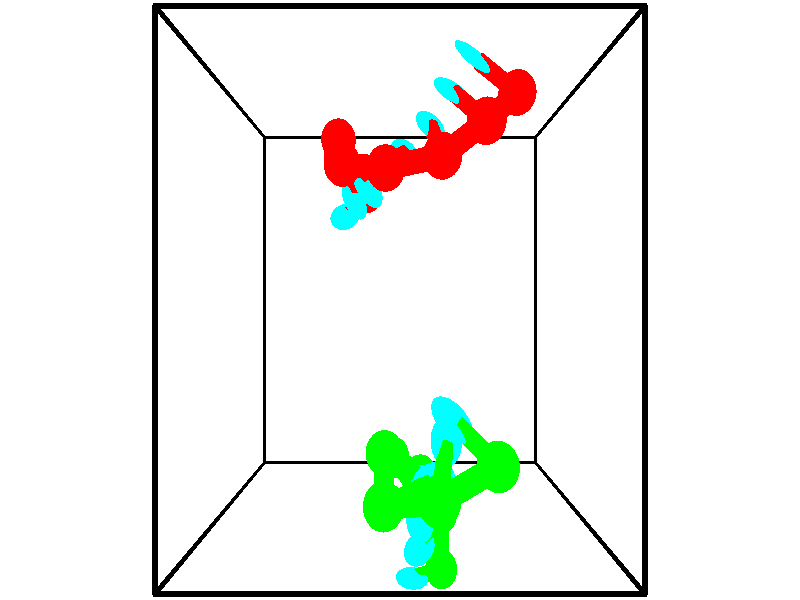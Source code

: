 // switches for output
#declare DRAW_BASES = 1; // possible values are 0, 1; only relevant for DNA ribbons
#declare DRAW_BASES_TYPE = 3; // possible values are 1, 2, 3; only relevant for DNA ribbons
#declare DRAW_FOG = 0; // set to 1 to enable fog

#include "colors.inc"

#include "transforms.inc"
background { rgb <1, 1, 1>}

#default {
   normal{
       ripples 0.25
       frequency 0.20
       turbulence 0.2
       lambda 5
   }
	finish {
		phong 0.1
		phong_size 40.
	}
}

// original window dimensions: 1024x640


// camera settings

camera {
	sky <-0, 1, 0>
	up <-0, 1, 0>
	right 1.6 * <1, 0, 0>
	location <2.5, 2.5, 11.1562>
	look_at <2.5, 2.5, 2.5>
	direction <0, 0, -8.6562>
	angle 67.0682
}


# declare cpy_camera_pos = <2.5, 2.5, 11.1562>;
# if (DRAW_FOG = 1)
fog {
	fog_type 2
	up vnormalize(cpy_camera_pos)
	color rgbt<1,1,1,0.3>
	distance 1e-5
	fog_alt 3e-3
	fog_offset 4
}
# end


// LIGHTS

# declare lum = 6;
global_settings {
	ambient_light rgb lum * <0.05, 0.05, 0.05>
	max_trace_level 15
}# declare cpy_direct_light_amount = 0.25;
light_source
{	1000 * <-1, -1, 1>,
	rgb lum * cpy_direct_light_amount
	parallel
}

light_source
{	1000 * <1, 1, -1>,
	rgb lum * cpy_direct_light_amount
	parallel
}

// strand 0

// nucleotide -1

// particle -1
sphere {
	<1.948077, 3.952992, 1.135241> 0.250000
	pigment { color rgbt <1,0,0,0> }
	no_shadow
}
cylinder {
	<1.769184, 3.747927, 1.428406>,  <1.661848, 3.624887, 1.604304>, 0.100000
	pigment { color rgbt <1,0,0,0> }
	no_shadow
}
cylinder {
	<1.769184, 3.747927, 1.428406>,  <1.948077, 3.952992, 1.135241>, 0.100000
	pigment { color rgbt <1,0,0,0> }
	no_shadow
}

// particle -1
sphere {
	<1.769184, 3.747927, 1.428406> 0.100000
	pigment { color rgbt <1,0,0,0> }
	no_shadow
}
sphere {
	0, 1
	scale<0.080000,0.200000,0.300000>
	matrix <0.267025, 0.705527, 0.656452,
		-0.853628, 0.489292, -0.178641,
		-0.447232, -0.512664, 0.732911,
		1.635014, 3.594127, 1.648279>
	pigment { color rgbt <0,1,1,0> }
	no_shadow
}
cylinder {
	<1.545546, 4.366447, 1.635119>,  <1.948077, 3.952992, 1.135241>, 0.130000
	pigment { color rgbt <1,0,0,0> }
	no_shadow
}

// nucleotide -1

// particle -1
sphere {
	<1.545546, 4.366447, 1.635119> 0.250000
	pigment { color rgbt <1,0,0,0> }
	no_shadow
}
cylinder {
	<1.690922, 4.027803, 1.790638>,  <1.778147, 3.824617, 1.883950>, 0.100000
	pigment { color rgbt <1,0,0,0> }
	no_shadow
}
cylinder {
	<1.690922, 4.027803, 1.790638>,  <1.545546, 4.366447, 1.635119>, 0.100000
	pigment { color rgbt <1,0,0,0> }
	no_shadow
}

// particle -1
sphere {
	<1.690922, 4.027803, 1.790638> 0.100000
	pigment { color rgbt <1,0,0,0> }
	no_shadow
}
sphere {
	0, 1
	scale<0.080000,0.200000,0.300000>
	matrix <0.547747, 0.531769, 0.645906,
		-0.753581, -0.021785, 0.656994,
		0.363440, -0.846609, 0.388798,
		1.799954, 3.773821, 1.907278>
	pigment { color rgbt <0,1,1,0> }
	no_shadow
}
cylinder {
	<1.606085, 4.442739, 2.378827>,  <1.545546, 4.366447, 1.635119>, 0.130000
	pigment { color rgbt <1,0,0,0> }
	no_shadow
}

// nucleotide -1

// particle -1
sphere {
	<1.606085, 4.442739, 2.378827> 0.250000
	pigment { color rgbt <1,0,0,0> }
	no_shadow
}
cylinder {
	<1.845116, 4.128359, 2.315351>,  <1.988534, 3.939730, 2.277264>, 0.100000
	pigment { color rgbt <1,0,0,0> }
	no_shadow
}
cylinder {
	<1.845116, 4.128359, 2.315351>,  <1.606085, 4.442739, 2.378827>, 0.100000
	pigment { color rgbt <1,0,0,0> }
	no_shadow
}

// particle -1
sphere {
	<1.845116, 4.128359, 2.315351> 0.100000
	pigment { color rgbt <1,0,0,0> }
	no_shadow
}
sphere {
	0, 1
	scale<0.080000,0.200000,0.300000>
	matrix <0.564855, 0.272181, 0.779010,
		-0.569071, -0.555156, 0.606597,
		0.597576, -0.785951, -0.158692,
		2.024389, 3.892573, 2.267743>
	pigment { color rgbt <0,1,1,0> }
	no_shadow
}
cylinder {
	<1.720291, 4.028220, 2.992495>,  <1.606085, 4.442739, 2.378827>, 0.130000
	pigment { color rgbt <1,0,0,0> }
	no_shadow
}

// nucleotide -1

// particle -1
sphere {
	<1.720291, 4.028220, 2.992495> 0.250000
	pigment { color rgbt <1,0,0,0> }
	no_shadow
}
cylinder {
	<2.044498, 4.035582, 2.758326>,  <2.239023, 4.039999, 2.617824>, 0.100000
	pigment { color rgbt <1,0,0,0> }
	no_shadow
}
cylinder {
	<2.044498, 4.035582, 2.758326>,  <1.720291, 4.028220, 2.992495>, 0.100000
	pigment { color rgbt <1,0,0,0> }
	no_shadow
}

// particle -1
sphere {
	<2.044498, 4.035582, 2.758326> 0.100000
	pigment { color rgbt <1,0,0,0> }
	no_shadow
}
sphere {
	0, 1
	scale<0.080000,0.200000,0.300000>
	matrix <0.469874, 0.576296, 0.668657,
		0.349684, -0.817034, 0.458451,
		0.810518, 0.018404, -0.585424,
		2.287654, 4.041103, 2.582698>
	pigment { color rgbt <0,1,1,0> }
	no_shadow
}
cylinder {
	<2.314976, 3.913355, 3.391679>,  <1.720291, 4.028220, 2.992495>, 0.130000
	pigment { color rgbt <1,0,0,0> }
	no_shadow
}

// nucleotide -1

// particle -1
sphere {
	<2.314976, 3.913355, 3.391679> 0.250000
	pigment { color rgbt <1,0,0,0> }
	no_shadow
}
cylinder {
	<2.457985, 4.077765, 3.056242>,  <2.543790, 4.176411, 2.854980>, 0.100000
	pigment { color rgbt <1,0,0,0> }
	no_shadow
}
cylinder {
	<2.457985, 4.077765, 3.056242>,  <2.314976, 3.913355, 3.391679>, 0.100000
	pigment { color rgbt <1,0,0,0> }
	no_shadow
}

// particle -1
sphere {
	<2.457985, 4.077765, 3.056242> 0.100000
	pigment { color rgbt <1,0,0,0> }
	no_shadow
}
sphere {
	0, 1
	scale<0.080000,0.200000,0.300000>
	matrix <0.555874, 0.627899, 0.544746,
		0.750455, -0.660910, -0.003990,
		0.357523, 0.411025, -0.838592,
		2.565242, 4.201072, 2.804664>
	pigment { color rgbt <0,1,1,0> }
	no_shadow
}
cylinder {
	<3.039738, 4.028411, 3.479617>,  <2.314976, 3.913355, 3.391679>, 0.130000
	pigment { color rgbt <1,0,0,0> }
	no_shadow
}

// nucleotide -1

// particle -1
sphere {
	<3.039738, 4.028411, 3.479617> 0.250000
	pigment { color rgbt <1,0,0,0> }
	no_shadow
}
cylinder {
	<2.966499, 4.286097, 3.182574>,  <2.922556, 4.440708, 3.004349>, 0.100000
	pigment { color rgbt <1,0,0,0> }
	no_shadow
}
cylinder {
	<2.966499, 4.286097, 3.182574>,  <3.039738, 4.028411, 3.479617>, 0.100000
	pigment { color rgbt <1,0,0,0> }
	no_shadow
}

// particle -1
sphere {
	<2.966499, 4.286097, 3.182574> 0.100000
	pigment { color rgbt <1,0,0,0> }
	no_shadow
}
sphere {
	0, 1
	scale<0.080000,0.200000,0.300000>
	matrix <0.329507, 0.751897, 0.571030,
		0.926229, -0.140140, -0.349943,
		-0.183097, 0.644214, -0.742606,
		2.911570, 4.479361, 2.959792>
	pigment { color rgbt <0,1,1,0> }
	no_shadow
}
cylinder {
	<3.606523, 4.403772, 3.456806>,  <3.039738, 4.028411, 3.479617>, 0.130000
	pigment { color rgbt <1,0,0,0> }
	no_shadow
}

// nucleotide -1

// particle -1
sphere {
	<3.606523, 4.403772, 3.456806> 0.250000
	pigment { color rgbt <1,0,0,0> }
	no_shadow
}
cylinder {
	<3.368183, 4.646128, 3.245955>,  <3.225179, 4.791541, 3.119445>, 0.100000
	pigment { color rgbt <1,0,0,0> }
	no_shadow
}
cylinder {
	<3.368183, 4.646128, 3.245955>,  <3.606523, 4.403772, 3.456806>, 0.100000
	pigment { color rgbt <1,0,0,0> }
	no_shadow
}

// particle -1
sphere {
	<3.368183, 4.646128, 3.245955> 0.100000
	pigment { color rgbt <1,0,0,0> }
	no_shadow
}
sphere {
	0, 1
	scale<0.080000,0.200000,0.300000>
	matrix <0.273863, 0.770321, 0.575851,
		0.754958, 0.198760, -0.624926,
		-0.595850, 0.605888, -0.527127,
		3.189428, 4.827894, 3.087817>
	pigment { color rgbt <0,1,1,0> }
	no_shadow
}
cylinder {
	<4.065412, 4.804898, 3.104074>,  <3.606523, 4.403772, 3.456806>, 0.130000
	pigment { color rgbt <1,0,0,0> }
	no_shadow
}

// nucleotide -1

// particle -1
sphere {
	<4.065412, 4.804898, 3.104074> 0.250000
	pigment { color rgbt <1,0,0,0> }
	no_shadow
}
cylinder {
	<3.728706, 5.016836, 3.145449>,  <3.526683, 5.143999, 3.170274>, 0.100000
	pigment { color rgbt <1,0,0,0> }
	no_shadow
}
cylinder {
	<3.728706, 5.016836, 3.145449>,  <4.065412, 4.804898, 3.104074>, 0.100000
	pigment { color rgbt <1,0,0,0> }
	no_shadow
}

// particle -1
sphere {
	<3.728706, 5.016836, 3.145449> 0.100000
	pigment { color rgbt <1,0,0,0> }
	no_shadow
}
sphere {
	0, 1
	scale<0.080000,0.200000,0.300000>
	matrix <0.512399, 0.723841, 0.462062,
		0.169950, 0.441948, -0.880795,
		-0.841763, 0.529845, 0.103437,
		3.476177, 5.175790, 3.176480>
	pigment { color rgbt <0,1,1,0> }
	no_shadow
}
// strand 1

// nucleotide -1

// particle -1
sphere {
	<3.655526, 0.865817, 4.057107> 0.250000
	pigment { color rgbt <0,1,0,0> }
	no_shadow
}
cylinder {
	<3.350174, 1.122316, 4.025997>,  <3.166962, 1.276216, 4.007331>, 0.100000
	pigment { color rgbt <0,1,0,0> }
	no_shadow
}
cylinder {
	<3.350174, 1.122316, 4.025997>,  <3.655526, 0.865817, 4.057107>, 0.100000
	pigment { color rgbt <0,1,0,0> }
	no_shadow
}

// particle -1
sphere {
	<3.350174, 1.122316, 4.025997> 0.100000
	pigment { color rgbt <0,1,0,0> }
	no_shadow
}
sphere {
	0, 1
	scale<0.080000,0.200000,0.300000>
	matrix <-0.407109, -0.571103, -0.712814,
		-0.501507, -0.512487, 0.697028,
		-0.763383, 0.641248, -0.077774,
		3.121160, 1.314691, 4.002665>
	pigment { color rgbt <0,1,1,0> }
	no_shadow
}
cylinder {
	<2.948083, 0.577429, 4.246963>,  <3.655526, 0.865817, 4.057107>, 0.130000
	pigment { color rgbt <0,1,0,0> }
	no_shadow
}

// nucleotide -1

// particle -1
sphere {
	<2.948083, 0.577429, 4.246963> 0.250000
	pigment { color rgbt <0,1,0,0> }
	no_shadow
}
cylinder {
	<3.016838, 0.852650, 3.964959>,  <3.058091, 1.017782, 3.795756>, 0.100000
	pigment { color rgbt <0,1,0,0> }
	no_shadow
}
cylinder {
	<3.016838, 0.852650, 3.964959>,  <2.948083, 0.577429, 4.246963>, 0.100000
	pigment { color rgbt <0,1,0,0> }
	no_shadow
}

// particle -1
sphere {
	<3.016838, 0.852650, 3.964959> 0.100000
	pigment { color rgbt <0,1,0,0> }
	no_shadow
}
sphere {
	0, 1
	scale<0.080000,0.200000,0.300000>
	matrix <-0.305132, -0.643280, -0.702201,
		-0.936669, 0.335820, 0.099375,
		0.171887, 0.688052, -0.705010,
		3.068404, 1.059065, 3.753456>
	pigment { color rgbt <0,1,1,0> }
	no_shadow
}
cylinder {
	<2.301959, 0.417055, 3.849804>,  <2.948083, 0.577429, 4.246963>, 0.130000
	pigment { color rgbt <0,1,0,0> }
	no_shadow
}

// nucleotide -1

// particle -1
sphere {
	<2.301959, 0.417055, 3.849804> 0.250000
	pigment { color rgbt <0,1,0,0> }
	no_shadow
}
cylinder {
	<2.654037, 0.523090, 3.692333>,  <2.865285, 0.586712, 3.597851>, 0.100000
	pigment { color rgbt <0,1,0,0> }
	no_shadow
}
cylinder {
	<2.654037, 0.523090, 3.692333>,  <2.301959, 0.417055, 3.849804>, 0.100000
	pigment { color rgbt <0,1,0,0> }
	no_shadow
}

// particle -1
sphere {
	<2.654037, 0.523090, 3.692333> 0.100000
	pigment { color rgbt <0,1,0,0> }
	no_shadow
}
sphere {
	0, 1
	scale<0.080000,0.200000,0.300000>
	matrix <-0.171944, -0.595018, -0.785105,
		-0.442367, 0.758737, -0.478153,
		0.880197, 0.265088, -0.393676,
		2.918097, 0.602617, 3.574230>
	pigment { color rgbt <0,1,1,0> }
	no_shadow
}
cylinder {
	<2.294183, 0.807702, 3.148992>,  <2.301959, 0.417055, 3.849804>, 0.130000
	pigment { color rgbt <0,1,0,0> }
	no_shadow
}

// nucleotide -1

// particle -1
sphere {
	<2.294183, 0.807702, 3.148992> 0.250000
	pigment { color rgbt <0,1,0,0> }
	no_shadow
}
cylinder {
	<2.642227, 0.610677, 3.155777>,  <2.851054, 0.492462, 3.159848>, 0.100000
	pigment { color rgbt <0,1,0,0> }
	no_shadow
}
cylinder {
	<2.642227, 0.610677, 3.155777>,  <2.294183, 0.807702, 3.148992>, 0.100000
	pigment { color rgbt <0,1,0,0> }
	no_shadow
}

// particle -1
sphere {
	<2.642227, 0.610677, 3.155777> 0.100000
	pigment { color rgbt <0,1,0,0> }
	no_shadow
}
sphere {
	0, 1
	scale<0.080000,0.200000,0.300000>
	matrix <-0.314669, -0.581692, -0.750078,
		0.379327, 0.647315, -0.661131,
		0.870112, -0.492563, 0.016962,
		2.903261, 0.462908, 3.160866>
	pigment { color rgbt <0,1,1,0> }
	no_shadow
}
cylinder {
	<2.385372, 0.605923, 2.424572>,  <2.294183, 0.807702, 3.148992>, 0.130000
	pigment { color rgbt <0,1,0,0> }
	no_shadow
}

// nucleotide -1

// particle -1
sphere {
	<2.385372, 0.605923, 2.424572> 0.250000
	pigment { color rgbt <0,1,0,0> }
	no_shadow
}
cylinder {
	<2.632759, 0.369253, 2.631422>,  <2.781191, 0.227251, 2.755532>, 0.100000
	pigment { color rgbt <0,1,0,0> }
	no_shadow
}
cylinder {
	<2.632759, 0.369253, 2.631422>,  <2.385372, 0.605923, 2.424572>, 0.100000
	pigment { color rgbt <0,1,0,0> }
	no_shadow
}

// particle -1
sphere {
	<2.632759, 0.369253, 2.631422> 0.100000
	pigment { color rgbt <0,1,0,0> }
	no_shadow
}
sphere {
	0, 1
	scale<0.080000,0.200000,0.300000>
	matrix <-0.064568, -0.694118, -0.716959,
		0.783153, 0.410026, -0.467493,
		0.618468, -0.591674, 0.517126,
		2.818299, 0.191751, 2.786560>
	pigment { color rgbt <0,1,1,0> }
	no_shadow
}
cylinder {
	<2.815134, 0.285160, 1.967225>,  <2.385372, 0.605923, 2.424572>, 0.130000
	pigment { color rgbt <0,1,0,0> }
	no_shadow
}

// nucleotide -1

// particle -1
sphere {
	<2.815134, 0.285160, 1.967225> 0.250000
	pigment { color rgbt <0,1,0,0> }
	no_shadow
}
cylinder {
	<2.798599, 0.046202, 2.287578>,  <2.788679, -0.097173, 2.479789>, 0.100000
	pigment { color rgbt <0,1,0,0> }
	no_shadow
}
cylinder {
	<2.798599, 0.046202, 2.287578>,  <2.815134, 0.285160, 1.967225>, 0.100000
	pigment { color rgbt <0,1,0,0> }
	no_shadow
}

// particle -1
sphere {
	<2.798599, 0.046202, 2.287578> 0.100000
	pigment { color rgbt <0,1,0,0> }
	no_shadow
}
sphere {
	0, 1
	scale<0.080000,0.200000,0.300000>
	matrix <-0.197707, -0.780826, -0.592640,
		0.979389, -0.182837, -0.085833,
		-0.041336, -0.597395, 0.800881,
		2.786198, -0.133017, 2.527842>
	pigment { color rgbt <0,1,1,0> }
	no_shadow
}
cylinder {
	<3.138324, -0.287531, 1.722554>,  <2.815134, 0.285160, 1.967225>, 0.130000
	pigment { color rgbt <0,1,0,0> }
	no_shadow
}

// nucleotide -1

// particle -1
sphere {
	<3.138324, -0.287531, 1.722554> 0.250000
	pigment { color rgbt <0,1,0,0> }
	no_shadow
}
cylinder {
	<2.937447, -0.434690, 2.035592>,  <2.816920, -0.522985, 2.223415>, 0.100000
	pigment { color rgbt <0,1,0,0> }
	no_shadow
}
cylinder {
	<2.937447, -0.434690, 2.035592>,  <3.138324, -0.287531, 1.722554>, 0.100000
	pigment { color rgbt <0,1,0,0> }
	no_shadow
}

// particle -1
sphere {
	<2.937447, -0.434690, 2.035592> 0.100000
	pigment { color rgbt <0,1,0,0> }
	no_shadow
}
sphere {
	0, 1
	scale<0.080000,0.200000,0.300000>
	matrix <-0.143755, -0.856881, -0.495065,
		0.852724, -0.361120, 0.377432,
		-0.502192, -0.367896, 0.782596,
		2.786789, -0.545058, 2.270370>
	pigment { color rgbt <0,1,1,0> }
	no_shadow
}
cylinder {
	<3.150921, -1.038534, 1.626797>,  <3.138324, -0.287531, 1.722554>, 0.130000
	pigment { color rgbt <0,1,0,0> }
	no_shadow
}

// nucleotide -1

// particle -1
sphere {
	<3.150921, -1.038534, 1.626797> 0.250000
	pigment { color rgbt <0,1,0,0> }
	no_shadow
}
cylinder {
	<2.883545, -0.994825, 1.921075>,  <2.723119, -0.968600, 2.097642>, 0.100000
	pigment { color rgbt <0,1,0,0> }
	no_shadow
}
cylinder {
	<2.883545, -0.994825, 1.921075>,  <3.150921, -1.038534, 1.626797>, 0.100000
	pigment { color rgbt <0,1,0,0> }
	no_shadow
}

// particle -1
sphere {
	<2.883545, -0.994825, 1.921075> 0.100000
	pigment { color rgbt <0,1,0,0> }
	no_shadow
}
sphere {
	0, 1
	scale<0.080000,0.200000,0.300000>
	matrix <-0.282599, -0.952281, -0.115322,
		0.687988, -0.284993, 0.667422,
		-0.668440, 0.109272, 0.735696,
		2.683013, -0.962044, 2.141784>
	pigment { color rgbt <0,1,1,0> }
	no_shadow
}
// box output
cylinder {
	<0.000000, 0.000000, 0.000000>,  <5.000000, 0.000000, 0.000000>, 0.025000
	pigment { color rgbt <0,0,0,0> }
	no_shadow
}
cylinder {
	<0.000000, 0.000000, 0.000000>,  <0.000000, 5.000000, 0.000000>, 0.025000
	pigment { color rgbt <0,0,0,0> }
	no_shadow
}
cylinder {
	<0.000000, 0.000000, 0.000000>,  <0.000000, 0.000000, 5.000000>, 0.025000
	pigment { color rgbt <0,0,0,0> }
	no_shadow
}
cylinder {
	<5.000000, 5.000000, 5.000000>,  <0.000000, 5.000000, 5.000000>, 0.025000
	pigment { color rgbt <0,0,0,0> }
	no_shadow
}
cylinder {
	<5.000000, 5.000000, 5.000000>,  <5.000000, 0.000000, 5.000000>, 0.025000
	pigment { color rgbt <0,0,0,0> }
	no_shadow
}
cylinder {
	<5.000000, 5.000000, 5.000000>,  <5.000000, 5.000000, 0.000000>, 0.025000
	pigment { color rgbt <0,0,0,0> }
	no_shadow
}
cylinder {
	<0.000000, 0.000000, 5.000000>,  <0.000000, 5.000000, 5.000000>, 0.025000
	pigment { color rgbt <0,0,0,0> }
	no_shadow
}
cylinder {
	<0.000000, 0.000000, 5.000000>,  <5.000000, 0.000000, 5.000000>, 0.025000
	pigment { color rgbt <0,0,0,0> }
	no_shadow
}
cylinder {
	<5.000000, 5.000000, 0.000000>,  <0.000000, 5.000000, 0.000000>, 0.025000
	pigment { color rgbt <0,0,0,0> }
	no_shadow
}
cylinder {
	<5.000000, 5.000000, 0.000000>,  <5.000000, 0.000000, 0.000000>, 0.025000
	pigment { color rgbt <0,0,0,0> }
	no_shadow
}
cylinder {
	<5.000000, 0.000000, 5.000000>,  <5.000000, 0.000000, 0.000000>, 0.025000
	pigment { color rgbt <0,0,0,0> }
	no_shadow
}
cylinder {
	<0.000000, 5.000000, 0.000000>,  <0.000000, 5.000000, 5.000000>, 0.025000
	pigment { color rgbt <0,0,0,0> }
	no_shadow
}
// end of box output
